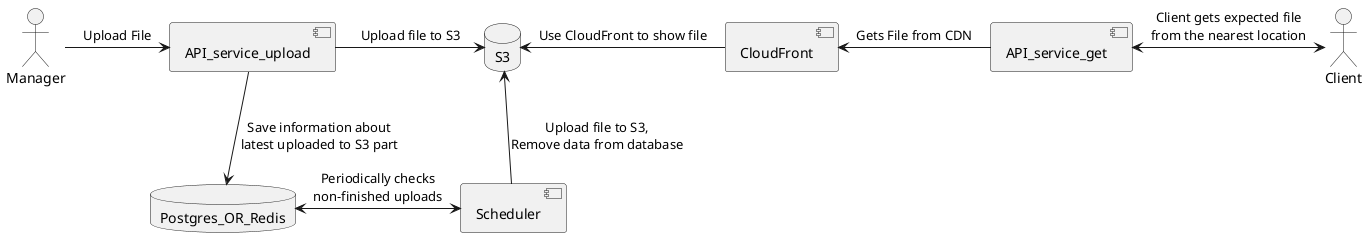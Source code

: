 @startuml
skinparam componentStyle uml2

actor Manager
actor Client
component API_service_upload
component API_service_get
database S3
component CloudFront
database Postgres_OR_Redis
component Scheduler


Manager -right-> API_service_upload: Upload File

API_service_upload -right-> S3: Upload file to S3
S3 <-right- CloudFront: Use CloudFront to show file
CloudFront <-right- API_service_get: Gets File from CDN
API_service_get <-right-> Client: Client gets expected file\nfrom the nearest location
API_service_upload -down-> Postgres_OR_Redis: Save information about\nlatest uploaded to S3 part
Scheduler <-left-> Postgres_OR_Redis: Periodically checks\nnon-finished uploads
Scheduler -up-> S3: Upload file to S3,\nRemove data from database

@enduml